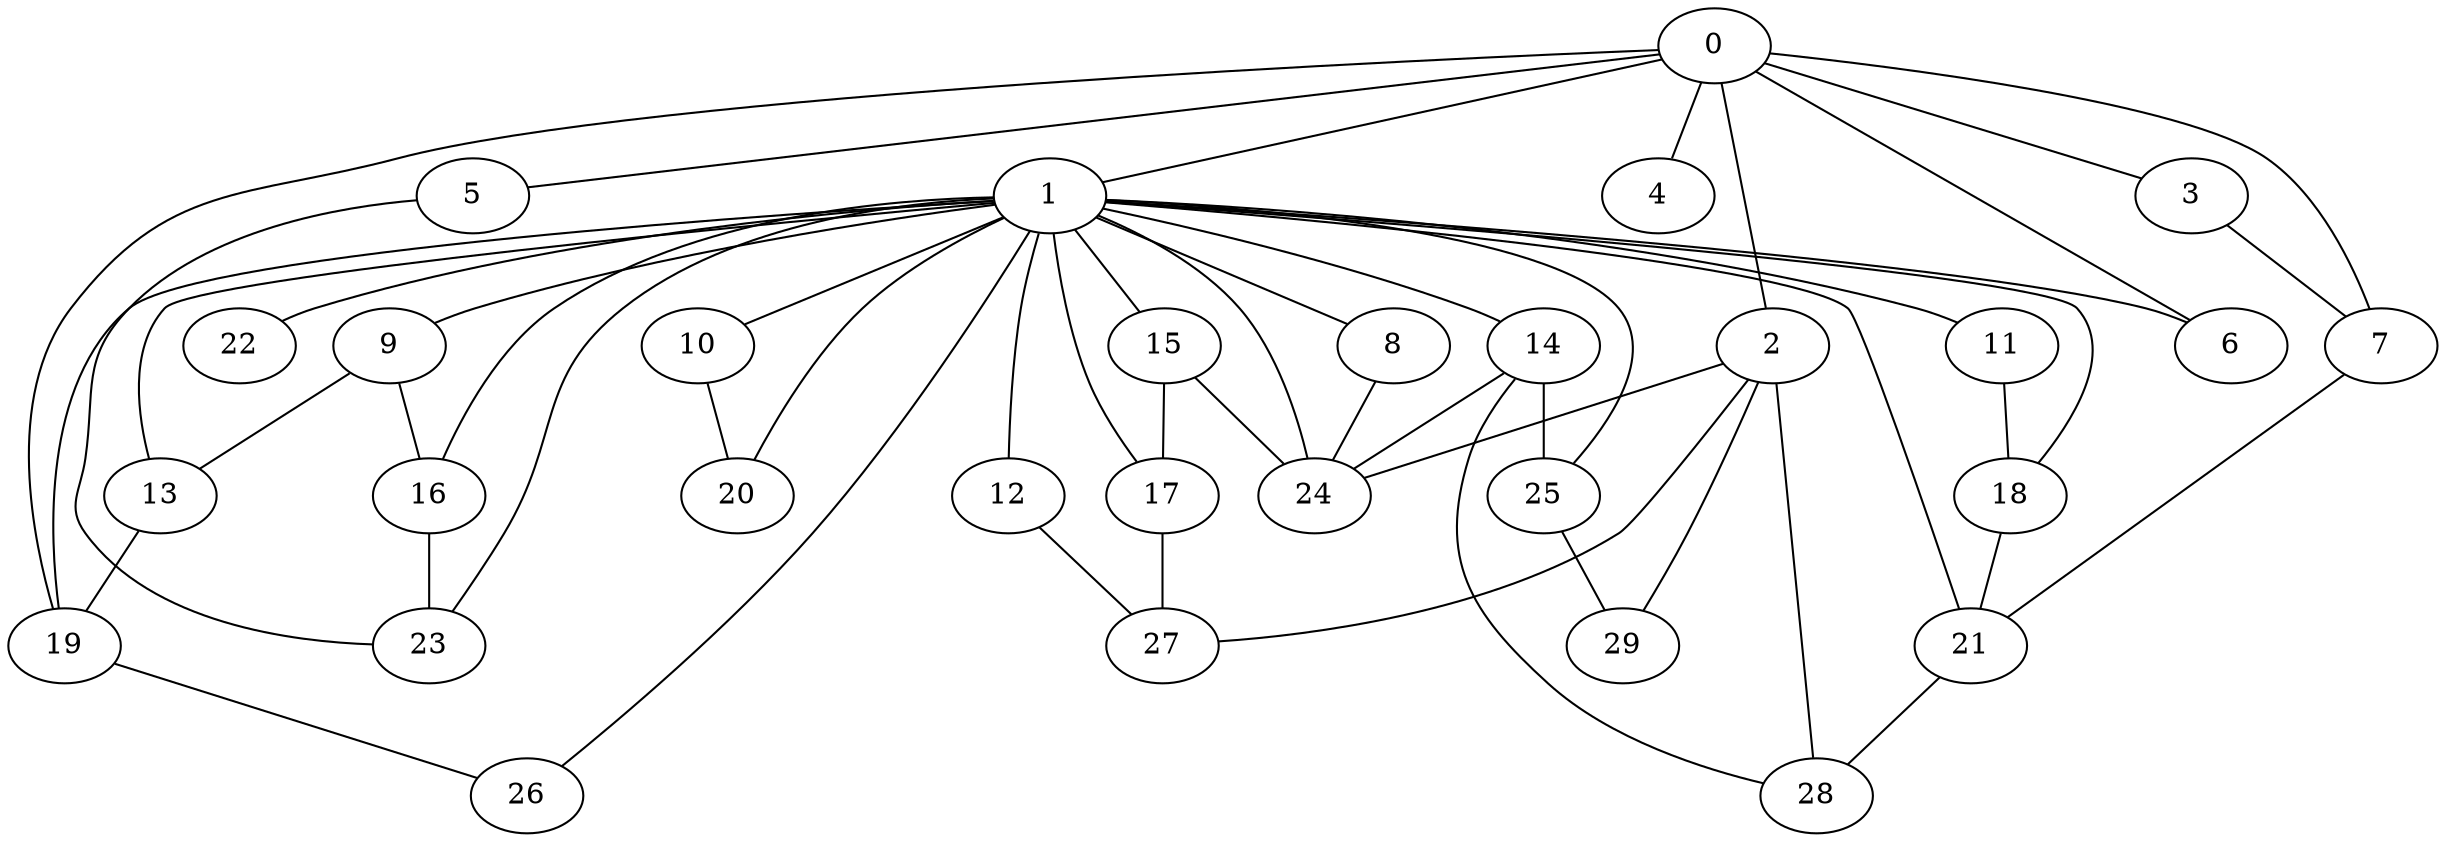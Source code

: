 
graph graphname {
    0 -- 1
0 -- 2
0 -- 3
0 -- 4
0 -- 5
0 -- 6
0 -- 7
0 -- 19
1 -- 8
1 -- 9
1 -- 10
1 -- 11
1 -- 12
1 -- 13
1 -- 14
1 -- 15
1 -- 16
1 -- 17
1 -- 18
1 -- 19
1 -- 20
1 -- 21
1 -- 22
1 -- 23
1 -- 24
1 -- 25
1 -- 26
1 -- 6
2 -- 27
2 -- 28
2 -- 29
2 -- 24
3 -- 7
5 -- 23
7 -- 21
8 -- 24
9 -- 16
9 -- 13
10 -- 20
11 -- 18
12 -- 27
13 -- 19
14 -- 28
14 -- 24
14 -- 25
15 -- 17
15 -- 24
16 -- 23
17 -- 27
18 -- 21
19 -- 26
21 -- 28
25 -- 29

}
